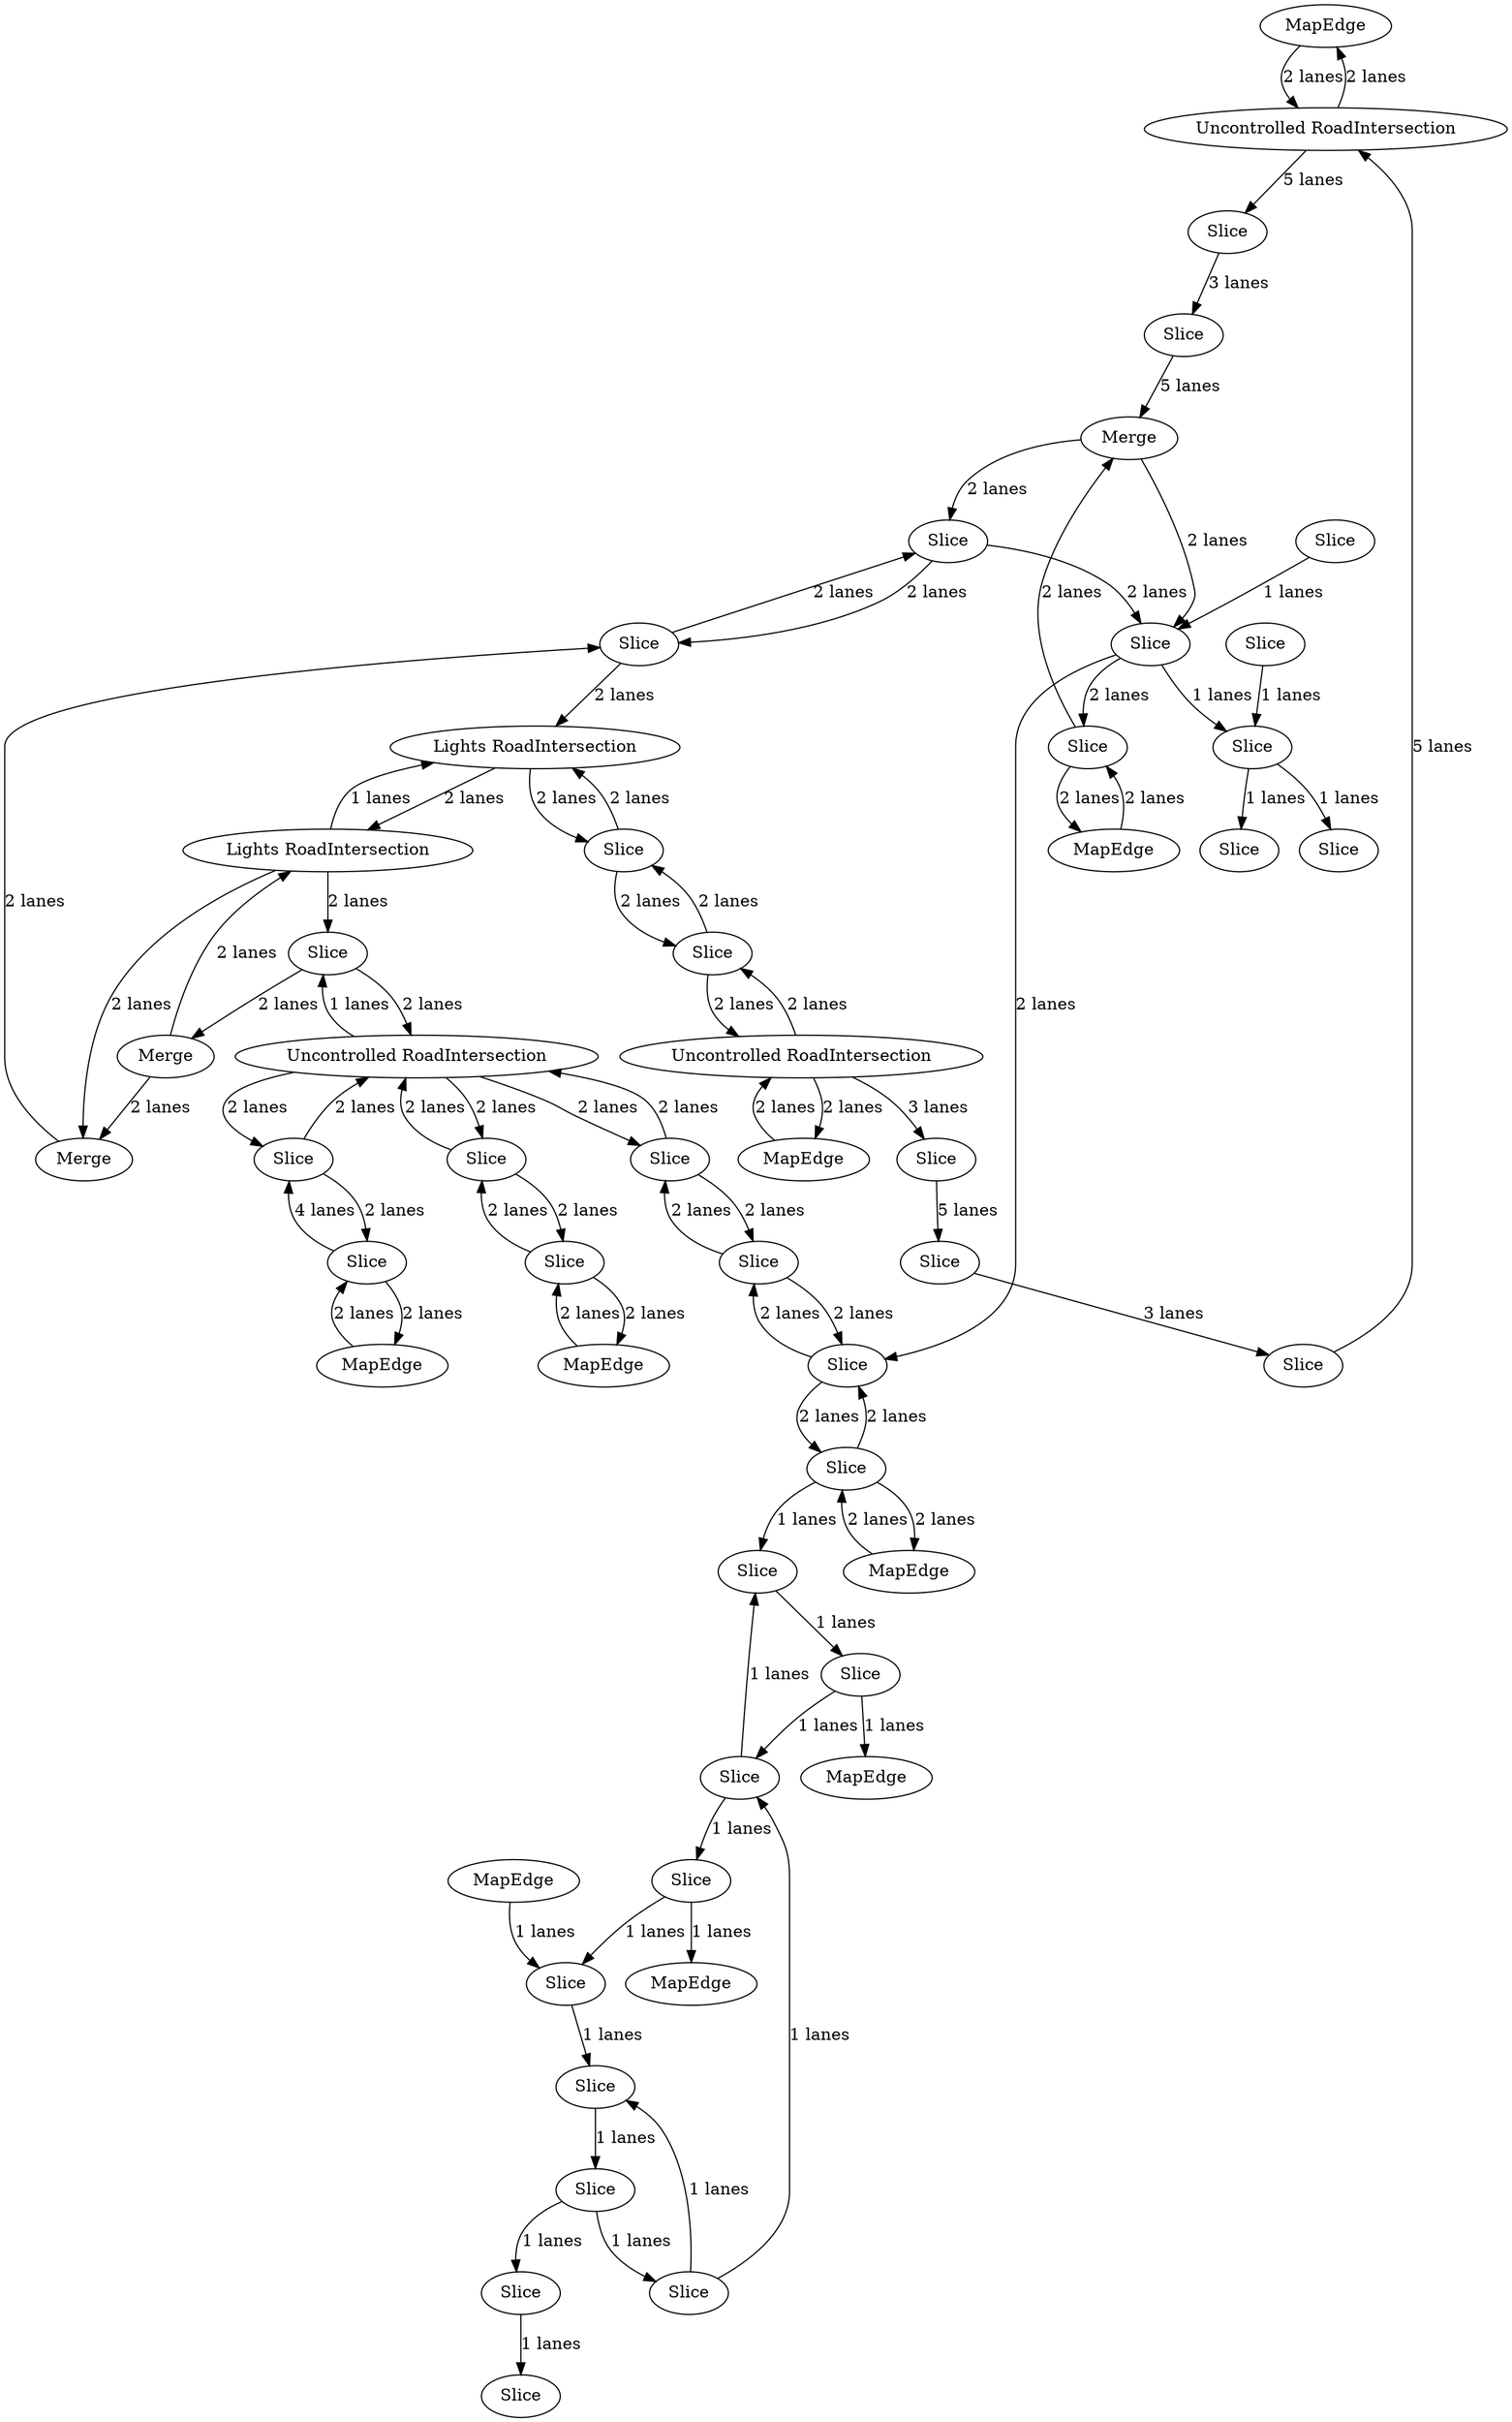 digraph {
    0 [ label = "MapEdge" ]
    1 [ label = "Uncontrolled RoadIntersection" ]
    2 [ label = "Slice" ]
    3 [ label = "MapEdge" ]
    4 [ label = "Slice" ]
    5 [ label = "MapEdge" ]
    6 [ label = "Slice" ]
    7 [ label = "Slice" ]
    8 [ label = "MapEdge" ]
    9 [ label = "Slice" ]
    10 [ label = "Slice" ]
    11 [ label = "Slice" ]
    12 [ label = "Slice" ]
    13 [ label = "Slice" ]
    14 [ label = "MapEdge" ]
    15 [ label = "Slice" ]
    16 [ label = "Slice" ]
    17 [ label = "Slice" ]
    18 [ label = "Uncontrolled RoadIntersection" ]
    19 [ label = "Slice" ]
    20 [ label = "Slice" ]
    21 [ label = "Slice" ]
    22 [ label = "Slice" ]
    23 [ label = "Slice" ]
    24 [ label = "Slice" ]
    25 [ label = "Slice" ]
    26 [ label = "Slice" ]
    27 [ label = "Slice" ]
    28 [ label = "Merge" ]
    29 [ label = "Merge" ]
    30 [ label = "Lights RoadIntersection" ]
    31 [ label = "Slice" ]
    32 [ label = "Slice" ]
    33 [ label = "Slice" ]
    34 [ label = "Slice" ]
    35 [ label = "Slice" ]
    36 [ label = "Slice" ]
    37 [ label = "MapEdge" ]
    38 [ label = "MapEdge" ]
    39 [ label = "Merge" ]
    40 [ label = "Slice" ]
    41 [ label = "Uncontrolled RoadIntersection" ]
    42 [ label = "Slice" ]
    43 [ label = "Slice" ]
    44 [ label = "Slice" ]
    45 [ label = "Slice" ]
    46 [ label = "Slice" ]
    47 [ label = "MapEdge" ]
    48 [ label = "Lights RoadIntersection" ]
    49 [ label = "Slice" ]
    50 [ label = "MapEdge" ]
    51 [ label = "Slice" ]
    0 -> 1 [ label = "2 lanes" ]
    1 -> 0 [ label = "2 lanes" ]
    2 -> 32 [ label = "1 lanes" ]
    32 -> 13 [ label = "1 lanes" ]
    13 -> 3 [ label = "1 lanes" ]
    1 -> 4 [ label = "5 lanes" ]
    5 -> 12 [ label = "1 lanes" ]
    12 -> 10 [ label = "1 lanes" ]
    10 -> 7 [ label = "1 lanes" ]
    7 -> 6 [ label = "1 lanes" ]
    7 -> 9 [ label = "1 lanes" ]
    9 -> 31 [ label = "1 lanes" ]
    31 -> 11 [ label = "1 lanes" ]
    11 -> 8 [ label = "1 lanes" ]
    9 -> 10 [ label = "1 lanes" ]
    11 -> 12 [ label = "1 lanes" ]
    13 -> 31 [ label = "1 lanes" ]
    14 -> 15 [ label = "2 lanes" ]
    15 -> 14 [ label = "2 lanes" ]
    16 -> 17 [ label = "2 lanes" ]
    17 -> 16 [ label = "2 lanes" ]
    18 -> 19 [ label = "1 lanes" ]
    19 -> 18 [ label = "2 lanes" ]
    20 -> 21 [ label = "4 lanes" ]
    21 -> 20 [ label = "2 lanes" ]
    22 -> 23 [ label = "2 lanes" ]
    23 -> 22 [ label = "2 lanes" ]
    24 -> 25 [ label = "2 lanes" ]
    25 -> 24 [ label = "2 lanes" ]
    26 -> 39 [ label = "2 lanes" ]
    39 -> 17 [ label = "2 lanes" ]
    15 -> 27 [ label = "2 lanes" ]
    27 -> 15 [ label = "2 lanes" ]
    28 -> 16 [ label = "2 lanes" ]
    29 -> 30 [ label = "2 lanes" ]
    29 -> 28 [ label = "2 lanes" ]
    31 -> 32 [ label = "1 lanes" ]
    33 -> 34 [ label = "1 lanes" ]
    18 -> 21 [ label = "2 lanes" ]
    21 -> 18 [ label = "2 lanes" ]
    35 -> 33 [ label = "1 lanes" ]
    33 -> 36 [ label = "1 lanes" ]
    37 -> 2 [ label = "2 lanes" ]
    2 -> 37 [ label = "2 lanes" ]
    2 -> 51 [ label = "2 lanes" ]
    51 -> 2 [ label = "2 lanes" ]
    51 -> 22 [ label = "2 lanes" ]
    22 -> 51 [ label = "2 lanes" ]
    24 -> 41 [ label = "2 lanes" ]
    41 -> 24 [ label = "2 lanes" ]
    41 -> 38 [ label = "2 lanes" ]
    38 -> 41 [ label = "2 lanes" ]
    39 -> 40 [ label = "2 lanes" ]
    30 -> 19 [ label = "2 lanes" ]
    30 -> 28 [ label = "2 lanes" ]
    41 -> 42 [ label = "3 lanes" ]
    17 -> 40 [ label = "2 lanes" ]
    40 -> 26 [ label = "2 lanes" ]
    43 -> 44 [ label = "3 lanes" ]
    4 -> 45 [ label = "3 lanes" ]
    44 -> 1 [ label = "5 lanes" ]
    46 -> 40 [ label = "1 lanes" ]
    40 -> 33 [ label = "1 lanes" ]
    26 -> 47 [ label = "2 lanes" ]
    47 -> 26 [ label = "2 lanes" ]
    48 -> 25 [ label = "2 lanes" ]
    25 -> 48 [ label = "2 lanes" ]
    45 -> 39 [ label = "5 lanes" ]
    16 -> 48 [ label = "2 lanes" ]
    6 -> 49 [ label = "1 lanes" ]
    20 -> 50 [ label = "2 lanes" ]
    50 -> 20 [ label = "2 lanes" ]
    23 -> 18 [ label = "2 lanes" ]
    18 -> 23 [ label = "2 lanes" ]
    19 -> 29 [ label = "2 lanes" ]
    30 -> 48 [ label = "1 lanes" ]
    48 -> 30 [ label = "2 lanes" ]
    27 -> 18 [ label = "2 lanes" ]
    18 -> 27 [ label = "2 lanes" ]
    40 -> 51 [ label = "2 lanes" ]
    42 -> 43 [ label = "5 lanes" ]
}
